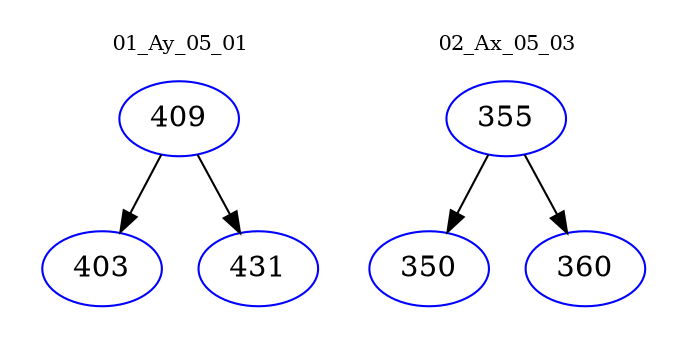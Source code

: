 digraph{
subgraph cluster_0 {
color = white
label = "01_Ay_05_01";
fontsize=10;
T0_409 [label="409", color="blue"]
T0_409 -> T0_403 [color="black"]
T0_403 [label="403", color="blue"]
T0_409 -> T0_431 [color="black"]
T0_431 [label="431", color="blue"]
}
subgraph cluster_1 {
color = white
label = "02_Ax_05_03";
fontsize=10;
T1_355 [label="355", color="blue"]
T1_355 -> T1_350 [color="black"]
T1_350 [label="350", color="blue"]
T1_355 -> T1_360 [color="black"]
T1_360 [label="360", color="blue"]
}
}
